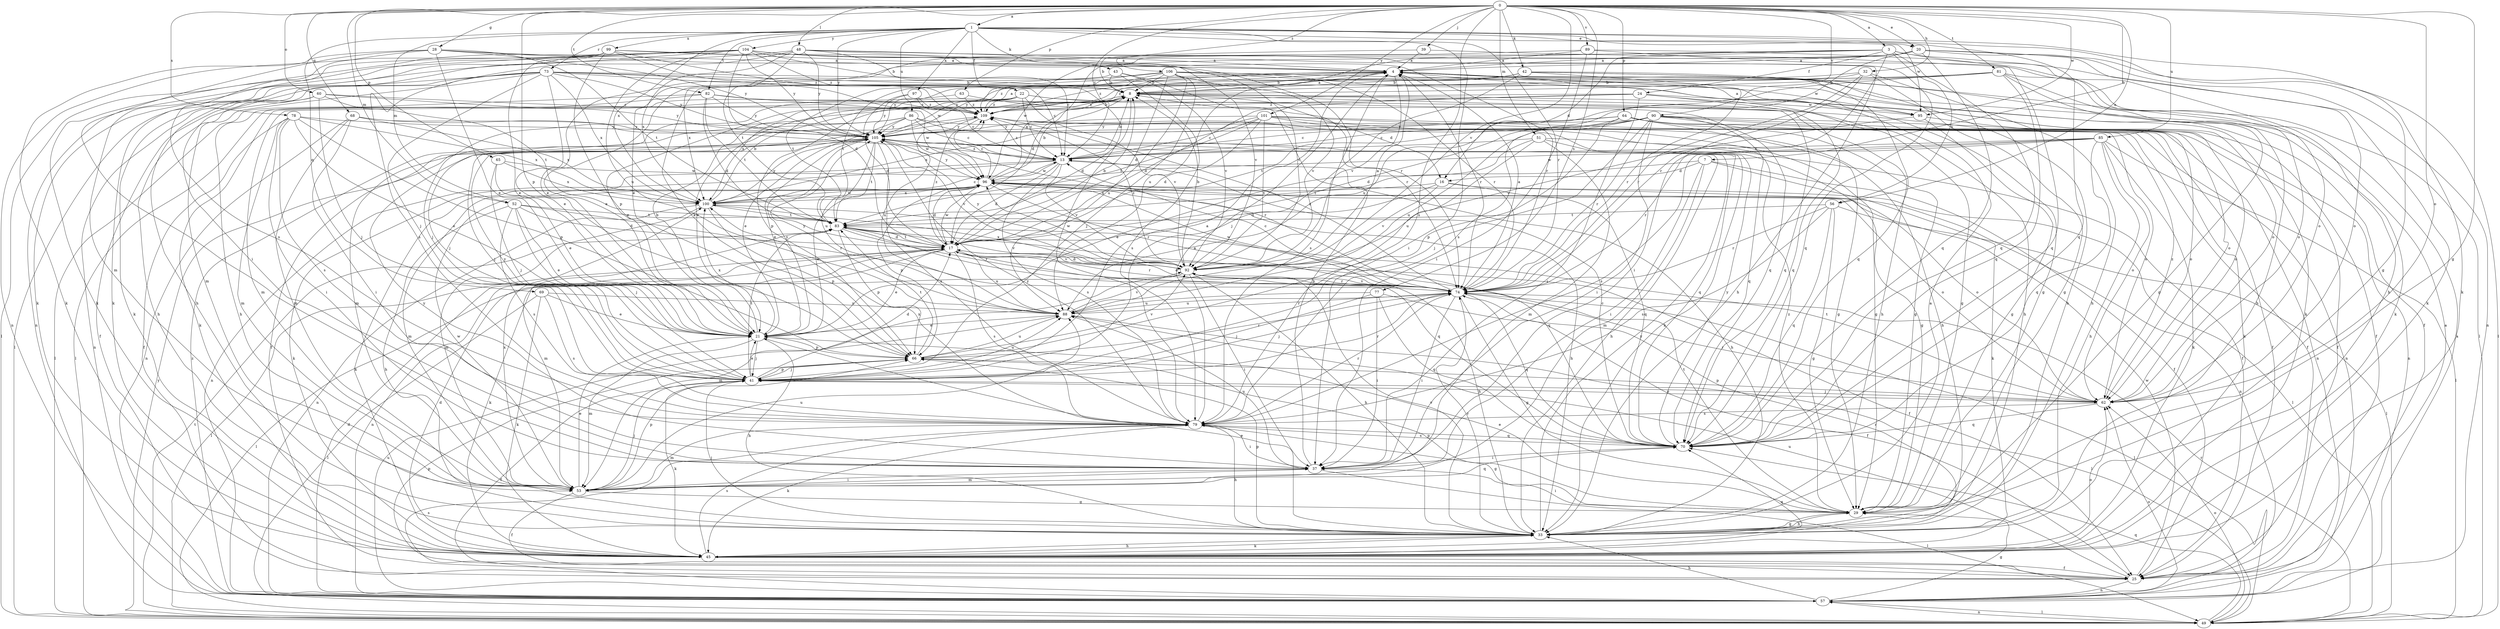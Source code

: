 strict digraph  {
0;
1;
3;
4;
7;
8;
13;
16;
17;
20;
21;
22;
24;
25;
28;
29;
32;
33;
37;
39;
41;
42;
43;
45;
48;
49;
51;
52;
53;
56;
57;
60;
62;
63;
64;
65;
66;
68;
69;
70;
73;
74;
77;
78;
79;
81;
82;
83;
85;
86;
88;
89;
90;
92;
95;
96;
97;
99;
100;
101;
104;
105;
106;
109;
0 -> 1  [label=a];
0 -> 3  [label=a];
0 -> 7  [label=b];
0 -> 13  [label=c];
0 -> 20  [label=e];
0 -> 28  [label=g];
0 -> 29  [label=g];
0 -> 32  [label=h];
0 -> 39  [label=j];
0 -> 42  [label=k];
0 -> 48  [label=l];
0 -> 51  [label=m];
0 -> 52  [label=m];
0 -> 56  [label=n];
0 -> 60  [label=o];
0 -> 62  [label=o];
0 -> 63  [label=p];
0 -> 64  [label=p];
0 -> 65  [label=p];
0 -> 66  [label=p];
0 -> 68  [label=q];
0 -> 77  [label=s];
0 -> 78  [label=s];
0 -> 79  [label=s];
0 -> 81  [label=t];
0 -> 82  [label=t];
0 -> 85  [label=u];
0 -> 89  [label=v];
0 -> 90  [label=v];
0 -> 92  [label=v];
0 -> 95  [label=w];
0 -> 101  [label=y];
0 -> 106  [label=z];
1 -> 20  [label=e];
1 -> 22  [label=f];
1 -> 29  [label=g];
1 -> 37  [label=i];
1 -> 43  [label=k];
1 -> 45  [label=k];
1 -> 52  [label=m];
1 -> 69  [label=q];
1 -> 70  [label=q];
1 -> 73  [label=r];
1 -> 74  [label=r];
1 -> 82  [label=t];
1 -> 86  [label=u];
1 -> 95  [label=w];
1 -> 97  [label=x];
1 -> 99  [label=x];
1 -> 100  [label=x];
1 -> 104  [label=y];
1 -> 105  [label=y];
3 -> 4  [label=a];
3 -> 16  [label=d];
3 -> 21  [label=e];
3 -> 24  [label=f];
3 -> 45  [label=k];
3 -> 56  [label=n];
3 -> 62  [label=o];
3 -> 70  [label=q];
3 -> 74  [label=r];
3 -> 88  [label=u];
4 -> 8  [label=b];
4 -> 45  [label=k];
4 -> 74  [label=r];
4 -> 79  [label=s];
4 -> 92  [label=v];
4 -> 95  [label=w];
4 -> 109  [label=z];
7 -> 16  [label=d];
7 -> 25  [label=f];
7 -> 37  [label=i];
7 -> 45  [label=k];
7 -> 53  [label=m];
7 -> 83  [label=t];
8 -> 4  [label=a];
8 -> 16  [label=d];
8 -> 17  [label=d];
8 -> 21  [label=e];
8 -> 29  [label=g];
8 -> 33  [label=h];
8 -> 66  [label=p];
8 -> 95  [label=w];
8 -> 100  [label=x];
8 -> 109  [label=z];
13 -> 8  [label=b];
13 -> 17  [label=d];
13 -> 33  [label=h];
13 -> 45  [label=k];
13 -> 57  [label=n];
13 -> 79  [label=s];
13 -> 92  [label=v];
13 -> 96  [label=w];
13 -> 109  [label=z];
16 -> 17  [label=d];
16 -> 62  [label=o];
16 -> 70  [label=q];
16 -> 92  [label=v];
16 -> 100  [label=x];
17 -> 8  [label=b];
17 -> 21  [label=e];
17 -> 25  [label=f];
17 -> 33  [label=h];
17 -> 45  [label=k];
17 -> 49  [label=l];
17 -> 57  [label=n];
17 -> 74  [label=r];
17 -> 79  [label=s];
17 -> 83  [label=t];
17 -> 88  [label=u];
17 -> 92  [label=v];
17 -> 96  [label=w];
17 -> 109  [label=z];
20 -> 4  [label=a];
20 -> 17  [label=d];
20 -> 21  [label=e];
20 -> 49  [label=l];
20 -> 57  [label=n];
20 -> 62  [label=o];
20 -> 70  [label=q];
20 -> 79  [label=s];
21 -> 8  [label=b];
21 -> 33  [label=h];
21 -> 41  [label=j];
21 -> 53  [label=m];
21 -> 66  [label=p];
21 -> 96  [label=w];
21 -> 100  [label=x];
21 -> 105  [label=y];
22 -> 13  [label=c];
22 -> 45  [label=k];
22 -> 49  [label=l];
22 -> 53  [label=m];
22 -> 62  [label=o];
22 -> 70  [label=q];
22 -> 92  [label=v];
22 -> 109  [label=z];
24 -> 17  [label=d];
24 -> 21  [label=e];
24 -> 25  [label=f];
24 -> 33  [label=h];
24 -> 37  [label=i];
24 -> 70  [label=q];
24 -> 109  [label=z];
25 -> 4  [label=a];
25 -> 57  [label=n];
25 -> 66  [label=p];
25 -> 88  [label=u];
25 -> 96  [label=w];
28 -> 4  [label=a];
28 -> 21  [label=e];
28 -> 37  [label=i];
28 -> 45  [label=k];
28 -> 74  [label=r];
28 -> 79  [label=s];
28 -> 83  [label=t];
28 -> 105  [label=y];
29 -> 21  [label=e];
29 -> 33  [label=h];
29 -> 37  [label=i];
29 -> 66  [label=p];
29 -> 83  [label=t];
29 -> 109  [label=z];
32 -> 8  [label=b];
32 -> 29  [label=g];
32 -> 33  [label=h];
32 -> 37  [label=i];
32 -> 74  [label=r];
32 -> 83  [label=t];
33 -> 4  [label=a];
33 -> 21  [label=e];
33 -> 29  [label=g];
33 -> 41  [label=j];
33 -> 45  [label=k];
33 -> 66  [label=p];
33 -> 74  [label=r];
33 -> 92  [label=v];
33 -> 105  [label=y];
37 -> 8  [label=b];
37 -> 49  [label=l];
37 -> 53  [label=m];
37 -> 88  [label=u];
37 -> 105  [label=y];
39 -> 4  [label=a];
39 -> 8  [label=b];
39 -> 49  [label=l];
41 -> 4  [label=a];
41 -> 17  [label=d];
41 -> 21  [label=e];
41 -> 25  [label=f];
41 -> 45  [label=k];
41 -> 62  [label=o];
41 -> 66  [label=p];
41 -> 74  [label=r];
41 -> 83  [label=t];
41 -> 88  [label=u];
41 -> 105  [label=y];
42 -> 8  [label=b];
42 -> 33  [label=h];
42 -> 41  [label=j];
42 -> 45  [label=k];
42 -> 70  [label=q];
42 -> 74  [label=r];
42 -> 105  [label=y];
42 -> 109  [label=z];
43 -> 8  [label=b];
43 -> 21  [label=e];
43 -> 74  [label=r];
43 -> 79  [label=s];
43 -> 92  [label=v];
45 -> 17  [label=d];
45 -> 25  [label=f];
45 -> 33  [label=h];
45 -> 62  [label=o];
45 -> 70  [label=q];
45 -> 74  [label=r];
45 -> 79  [label=s];
48 -> 4  [label=a];
48 -> 13  [label=c];
48 -> 45  [label=k];
48 -> 70  [label=q];
48 -> 79  [label=s];
48 -> 83  [label=t];
48 -> 92  [label=v];
48 -> 100  [label=x];
48 -> 105  [label=y];
49 -> 57  [label=n];
49 -> 62  [label=o];
49 -> 70  [label=q];
49 -> 74  [label=r];
49 -> 83  [label=t];
49 -> 105  [label=y];
51 -> 13  [label=c];
51 -> 21  [label=e];
51 -> 25  [label=f];
51 -> 29  [label=g];
51 -> 53  [label=m];
51 -> 88  [label=u];
52 -> 17  [label=d];
52 -> 21  [label=e];
52 -> 33  [label=h];
52 -> 41  [label=j];
52 -> 74  [label=r];
52 -> 79  [label=s];
52 -> 83  [label=t];
53 -> 21  [label=e];
53 -> 25  [label=f];
53 -> 29  [label=g];
53 -> 37  [label=i];
53 -> 41  [label=j];
53 -> 66  [label=p];
53 -> 70  [label=q];
53 -> 88  [label=u];
53 -> 96  [label=w];
53 -> 100  [label=x];
56 -> 29  [label=g];
56 -> 49  [label=l];
56 -> 70  [label=q];
56 -> 74  [label=r];
56 -> 79  [label=s];
56 -> 83  [label=t];
57 -> 4  [label=a];
57 -> 17  [label=d];
57 -> 29  [label=g];
57 -> 33  [label=h];
57 -> 49  [label=l];
57 -> 62  [label=o];
57 -> 79  [label=s];
57 -> 88  [label=u];
57 -> 109  [label=z];
60 -> 25  [label=f];
60 -> 33  [label=h];
60 -> 41  [label=j];
60 -> 57  [label=n];
60 -> 83  [label=t];
60 -> 105  [label=y];
60 -> 109  [label=z];
62 -> 41  [label=j];
62 -> 66  [label=p];
62 -> 70  [label=q];
62 -> 74  [label=r];
62 -> 79  [label=s];
62 -> 83  [label=t];
62 -> 109  [label=z];
63 -> 41  [label=j];
63 -> 70  [label=q];
63 -> 109  [label=z];
64 -> 13  [label=c];
64 -> 17  [label=d];
64 -> 25  [label=f];
64 -> 29  [label=g];
64 -> 45  [label=k];
64 -> 57  [label=n];
64 -> 66  [label=p];
64 -> 105  [label=y];
65 -> 21  [label=e];
65 -> 41  [label=j];
65 -> 96  [label=w];
65 -> 100  [label=x];
66 -> 4  [label=a];
66 -> 41  [label=j];
66 -> 74  [label=r];
66 -> 83  [label=t];
66 -> 88  [label=u];
66 -> 92  [label=v];
68 -> 13  [label=c];
68 -> 37  [label=i];
68 -> 53  [label=m];
68 -> 57  [label=n];
68 -> 100  [label=x];
68 -> 105  [label=y];
69 -> 21  [label=e];
69 -> 45  [label=k];
69 -> 49  [label=l];
69 -> 79  [label=s];
69 -> 88  [label=u];
70 -> 13  [label=c];
70 -> 37  [label=i];
70 -> 79  [label=s];
70 -> 105  [label=y];
73 -> 8  [label=b];
73 -> 13  [label=c];
73 -> 21  [label=e];
73 -> 33  [label=h];
73 -> 41  [label=j];
73 -> 45  [label=k];
73 -> 49  [label=l];
73 -> 53  [label=m];
73 -> 62  [label=o];
73 -> 79  [label=s];
73 -> 100  [label=x];
73 -> 105  [label=y];
74 -> 4  [label=a];
74 -> 13  [label=c];
74 -> 17  [label=d];
74 -> 29  [label=g];
74 -> 37  [label=i];
74 -> 41  [label=j];
74 -> 49  [label=l];
74 -> 70  [label=q];
74 -> 88  [label=u];
74 -> 92  [label=v];
74 -> 96  [label=w];
74 -> 109  [label=z];
77 -> 25  [label=f];
77 -> 37  [label=i];
77 -> 41  [label=j];
77 -> 70  [label=q];
77 -> 88  [label=u];
78 -> 21  [label=e];
78 -> 25  [label=f];
78 -> 37  [label=i];
78 -> 53  [label=m];
78 -> 66  [label=p];
78 -> 79  [label=s];
78 -> 100  [label=x];
78 -> 105  [label=y];
79 -> 4  [label=a];
79 -> 29  [label=g];
79 -> 33  [label=h];
79 -> 37  [label=i];
79 -> 45  [label=k];
79 -> 53  [label=m];
79 -> 70  [label=q];
79 -> 74  [label=r];
79 -> 100  [label=x];
79 -> 105  [label=y];
81 -> 8  [label=b];
81 -> 29  [label=g];
81 -> 33  [label=h];
81 -> 62  [label=o];
81 -> 70  [label=q];
81 -> 83  [label=t];
81 -> 88  [label=u];
81 -> 105  [label=y];
82 -> 17  [label=d];
82 -> 33  [label=h];
82 -> 49  [label=l];
82 -> 83  [label=t];
82 -> 96  [label=w];
82 -> 105  [label=y];
82 -> 109  [label=z];
83 -> 17  [label=d];
83 -> 53  [label=m];
83 -> 66  [label=p];
83 -> 70  [label=q];
83 -> 74  [label=r];
83 -> 92  [label=v];
85 -> 13  [label=c];
85 -> 33  [label=h];
85 -> 45  [label=k];
85 -> 49  [label=l];
85 -> 62  [label=o];
85 -> 70  [label=q];
85 -> 74  [label=r];
85 -> 79  [label=s];
85 -> 96  [label=w];
86 -> 13  [label=c];
86 -> 21  [label=e];
86 -> 33  [label=h];
86 -> 41  [label=j];
86 -> 53  [label=m];
86 -> 62  [label=o];
86 -> 96  [label=w];
86 -> 105  [label=y];
88 -> 21  [label=e];
88 -> 49  [label=l];
88 -> 74  [label=r];
88 -> 92  [label=v];
88 -> 105  [label=y];
89 -> 4  [label=a];
89 -> 33  [label=h];
89 -> 37  [label=i];
89 -> 70  [label=q];
89 -> 96  [label=w];
90 -> 13  [label=c];
90 -> 25  [label=f];
90 -> 29  [label=g];
90 -> 37  [label=i];
90 -> 41  [label=j];
90 -> 57  [label=n];
90 -> 62  [label=o];
90 -> 70  [label=q];
90 -> 74  [label=r];
90 -> 83  [label=t];
90 -> 88  [label=u];
90 -> 105  [label=y];
92 -> 4  [label=a];
92 -> 8  [label=b];
92 -> 17  [label=d];
92 -> 33  [label=h];
92 -> 37  [label=i];
92 -> 49  [label=l];
92 -> 53  [label=m];
92 -> 74  [label=r];
92 -> 96  [label=w];
92 -> 100  [label=x];
92 -> 105  [label=y];
92 -> 109  [label=z];
95 -> 4  [label=a];
95 -> 29  [label=g];
95 -> 62  [label=o];
95 -> 92  [label=v];
96 -> 4  [label=a];
96 -> 8  [label=b];
96 -> 17  [label=d];
96 -> 33  [label=h];
96 -> 45  [label=k];
96 -> 49  [label=l];
96 -> 53  [label=m];
96 -> 57  [label=n];
96 -> 62  [label=o];
96 -> 66  [label=p];
96 -> 74  [label=r];
96 -> 100  [label=x];
96 -> 105  [label=y];
96 -> 109  [label=z];
97 -> 13  [label=c];
97 -> 17  [label=d];
97 -> 105  [label=y];
97 -> 109  [label=z];
99 -> 4  [label=a];
99 -> 21  [label=e];
99 -> 45  [label=k];
99 -> 53  [label=m];
99 -> 57  [label=n];
99 -> 66  [label=p];
99 -> 74  [label=r];
99 -> 96  [label=w];
99 -> 109  [label=z];
100 -> 8  [label=b];
100 -> 13  [label=c];
100 -> 53  [label=m];
100 -> 57  [label=n];
100 -> 66  [label=p];
100 -> 70  [label=q];
100 -> 83  [label=t];
100 -> 96  [label=w];
100 -> 105  [label=y];
101 -> 13  [label=c];
101 -> 17  [label=d];
101 -> 25  [label=f];
101 -> 29  [label=g];
101 -> 33  [label=h];
101 -> 57  [label=n];
101 -> 83  [label=t];
101 -> 92  [label=v];
101 -> 100  [label=x];
101 -> 105  [label=y];
104 -> 4  [label=a];
104 -> 8  [label=b];
104 -> 17  [label=d];
104 -> 33  [label=h];
104 -> 37  [label=i];
104 -> 45  [label=k];
104 -> 49  [label=l];
104 -> 57  [label=n];
104 -> 88  [label=u];
104 -> 92  [label=v];
104 -> 105  [label=y];
104 -> 109  [label=z];
105 -> 13  [label=c];
105 -> 21  [label=e];
105 -> 33  [label=h];
105 -> 41  [label=j];
105 -> 70  [label=q];
105 -> 74  [label=r];
105 -> 79  [label=s];
105 -> 83  [label=t];
105 -> 88  [label=u];
105 -> 92  [label=v];
106 -> 8  [label=b];
106 -> 17  [label=d];
106 -> 25  [label=f];
106 -> 29  [label=g];
106 -> 41  [label=j];
106 -> 74  [label=r];
106 -> 88  [label=u];
106 -> 92  [label=v];
106 -> 100  [label=x];
106 -> 105  [label=y];
106 -> 109  [label=z];
109 -> 4  [label=a];
109 -> 8  [label=b];
109 -> 25  [label=f];
109 -> 88  [label=u];
109 -> 105  [label=y];
}
